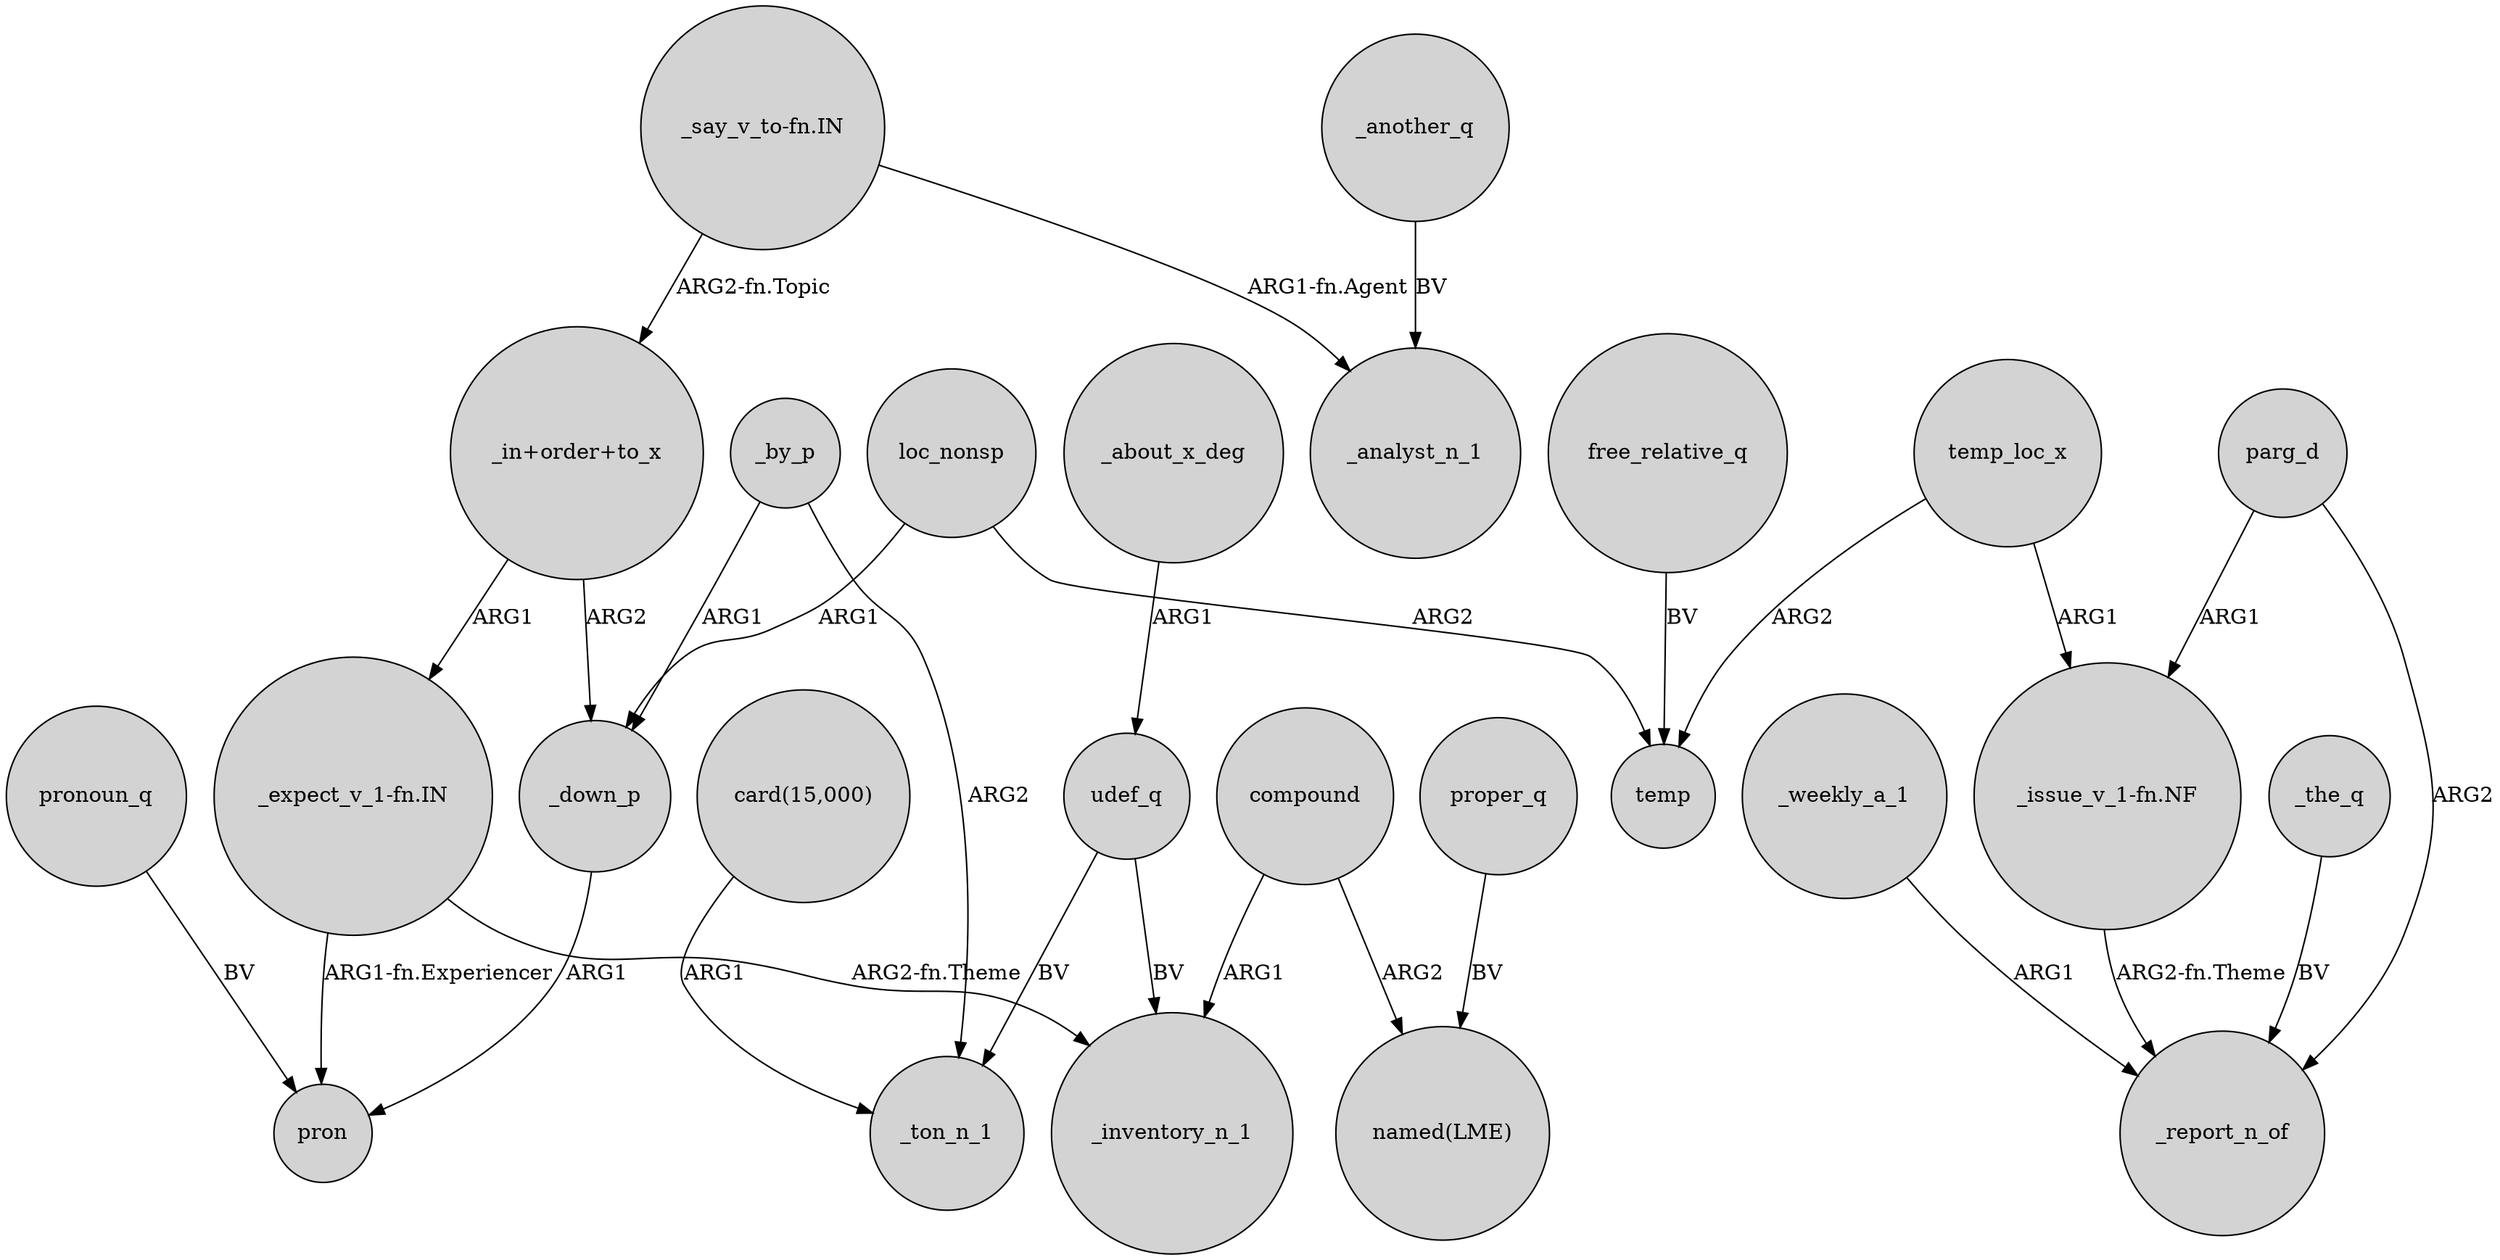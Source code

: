 digraph {
	node [shape=circle style=filled]
	loc_nonsp -> _down_p [label=ARG1]
	temp_loc_x -> "_issue_v_1-fn.NF" [label=ARG1]
	"_issue_v_1-fn.NF" -> _report_n_of [label="ARG2-fn.Theme"]
	_another_q -> _analyst_n_1 [label=BV]
	_weekly_a_1 -> _report_n_of [label=ARG1]
	_by_p -> _ton_n_1 [label=ARG2]
	_about_x_deg -> udef_q [label=ARG1]
	parg_d -> _report_n_of [label=ARG2]
	"_say_v_to-fn.IN" -> "_in+order+to_x" [label="ARG2-fn.Topic"]
	pronoun_q -> pron [label=BV]
	compound -> _inventory_n_1 [label=ARG1]
	"card(15,000)" -> _ton_n_1 [label=ARG1]
	loc_nonsp -> temp [label=ARG2]
	temp_loc_x -> temp [label=ARG2]
	parg_d -> "_issue_v_1-fn.NF" [label=ARG1]
	"_in+order+to_x" -> "_expect_v_1-fn.IN" [label=ARG1]
	"_say_v_to-fn.IN" -> _analyst_n_1 [label="ARG1-fn.Agent"]
	_the_q -> _report_n_of [label=BV]
	udef_q -> _inventory_n_1 [label=BV]
	"_expect_v_1-fn.IN" -> pron [label="ARG1-fn.Experiencer"]
	"_in+order+to_x" -> _down_p [label=ARG2]
	_down_p -> pron [label=ARG1]
	"_expect_v_1-fn.IN" -> _inventory_n_1 [label="ARG2-fn.Theme"]
	proper_q -> "named(LME)" [label=BV]
	_by_p -> _down_p [label=ARG1]
	compound -> "named(LME)" [label=ARG2]
	free_relative_q -> temp [label=BV]
	udef_q -> _ton_n_1 [label=BV]
}
